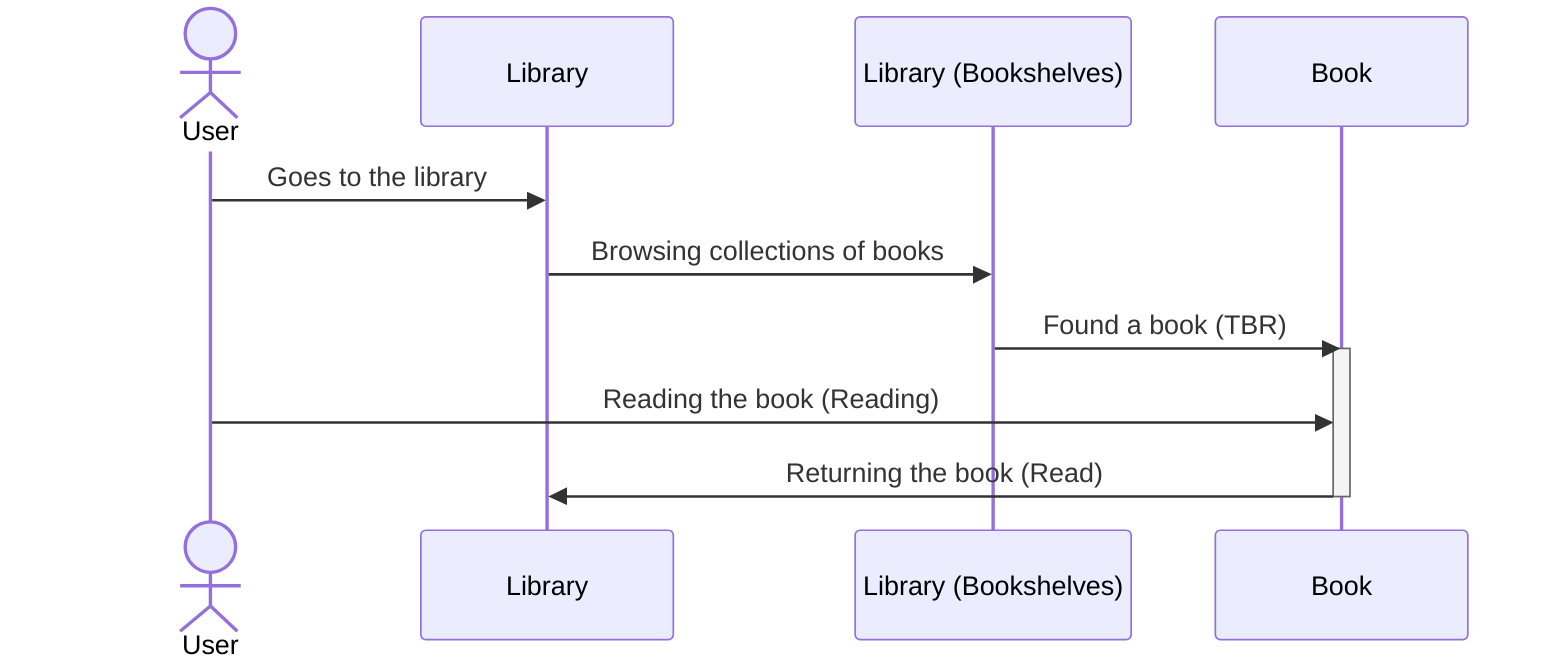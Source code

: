 sequenceDiagram 

    actor User 
    User ->> Library: Goes to the library 
    Library ->> Library (Bookshelves): Browsing collections of books
    Library (Bookshelves) ->> Book: Found a book (TBR)
    activate Book
    User ->> Book: Reading the book (Reading)
    Book ->> Library: Returning the book (Read)
    deactivate Book
